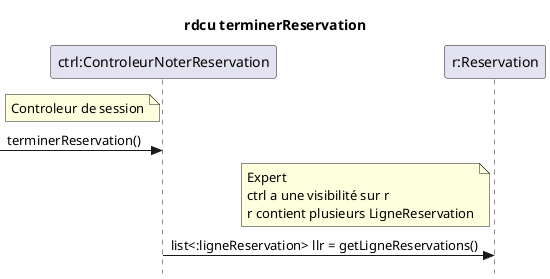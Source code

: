 @startuml terminerReservation
skinparam Style strictuml
title rdcu terminerReservation
participant "ctrl:ControleurNoterReservation" as ctrl 
participant "r:Reservation" as r

note left of ctrl: Controleur de session
-> ctrl: terminerReservation()

note left of r: Expert\nctrl a une visibilité sur r\nr contient plusieurs LigneReservation
ctrl->r: list<:ligneReservation> llr = getLigneReservations()

@enduml
